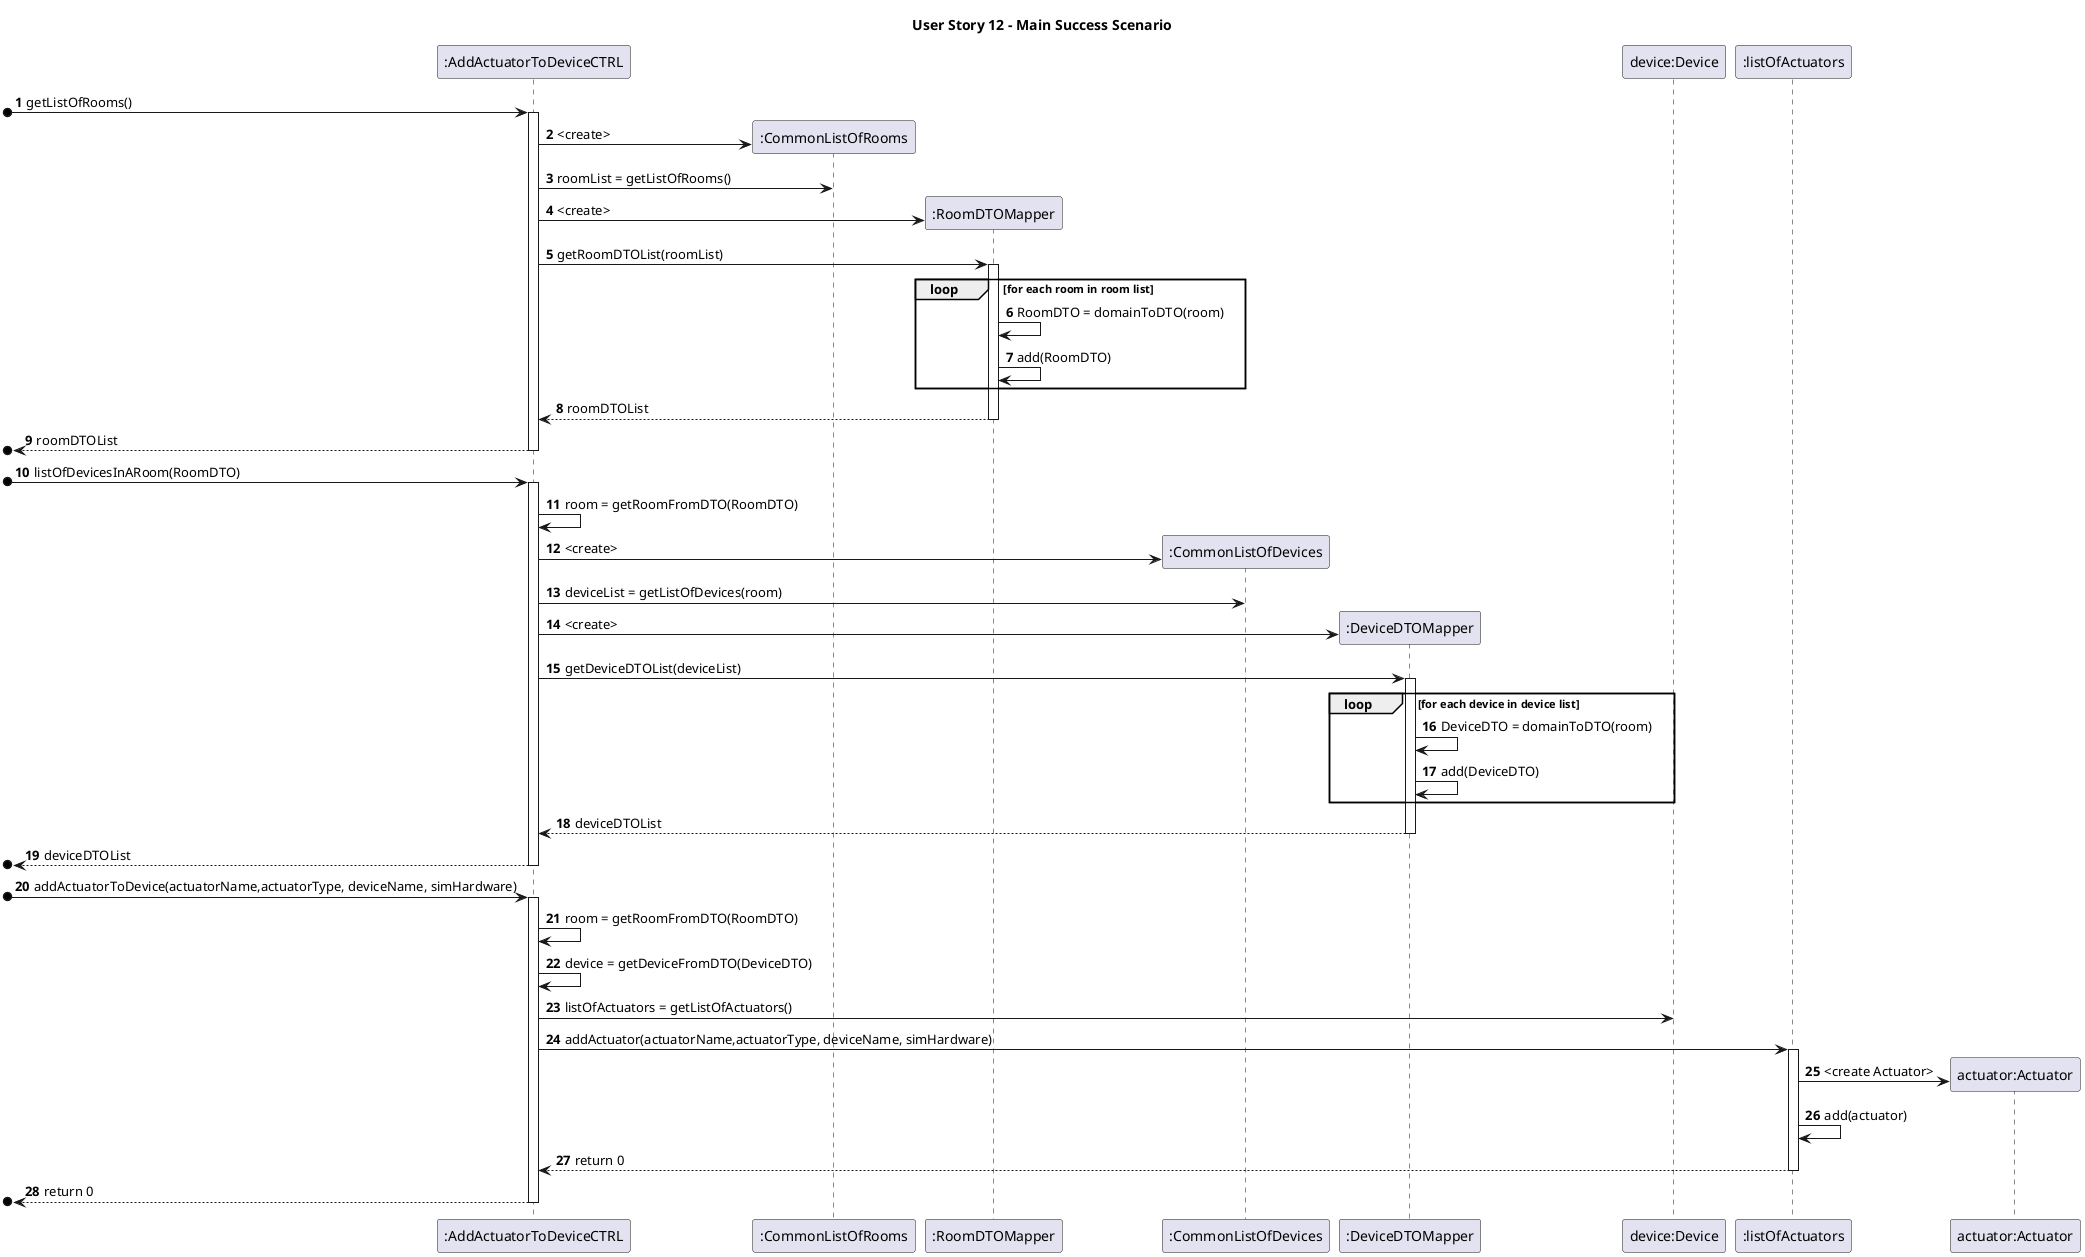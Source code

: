 @startuml

title User Story 12 - Main Success Scenario
autonumber

participant ":AddActuatorToDeviceCTRL" as C
participant ":CommonListOfRooms" as CU
participant ":RoomDTOMapper" as RDM
participant ":CommonListOfDevices" as CLD
participant ":DeviceDTOMapper" as DDM



participant "device:Device" as D
participant ":listOfActuators" as LA
participant "actuator:Actuator" as A


[o-> C : getListOfRooms()
activate C
C -> CU** : <create>
C -> CU :roomList = getListOfRooms()
C -> RDM** : <create>
C -> RDM : getRoomDTOList(roomList)
activate RDM
loop for each room in room list
RDM -> RDM : RoomDTO = domainToDTO(room)
RDM -> RDM : add(RoomDTO)
end loop
RDM --> C : roomDTOList
deactivate RDM
[o<-- C : roomDTOList
deactivate C

[o->C : listOfDevicesInARoom(RoomDTO)
activate C
C -> C : room = getRoomFromDTO(RoomDTO)
C -> CLD** : <create>
C -> CLD : deviceList = getListOfDevices(room)
C -> DDM** : <create>
C -> DDM: getDeviceDTOList(deviceList)
activate DDM
loop for each device in device list

DDM -> DDM : DeviceDTO = domainToDTO(room)
DDM -> DDM : add(DeviceDTO)
end loop
DDM --> C : deviceDTOList
deactivate DDM
[o<--C : deviceDTOList
deactivate C

[o->C : addActuatorToDevice(actuatorName,actuatorType, deviceName, simHardware)
activate C
C -> C : room = getRoomFromDTO(RoomDTO)
C -> C : device = getDeviceFromDTO(DeviceDTO)
C -> D : listOfActuators = getListOfActuators()
C -> LA : addActuator(actuatorName,actuatorType, deviceName, simHardware)
activate LA
LA -> A** : <create Actuator>
LA -> LA : add(actuator)
LA --> C : return 0
deactivate LA
[o<-- C : return 0
deactivate C
@enduml